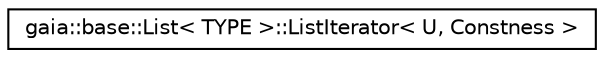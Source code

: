 digraph G
{
  edge [fontname="Helvetica",fontsize="10",labelfontname="Helvetica",labelfontsize="10"];
  node [fontname="Helvetica",fontsize="10",shape=record];
  rankdir=LR;
  Node1 [label="gaia::base::List\< TYPE \>::ListIterator\< U, Constness \>",height=0.2,width=0.4,color="black", fillcolor="white", style="filled",URL="$de/d19/classgaia_1_1base_1_1_list_1_1_list_iterator.html",tooltip="Iterator for List."];
}
